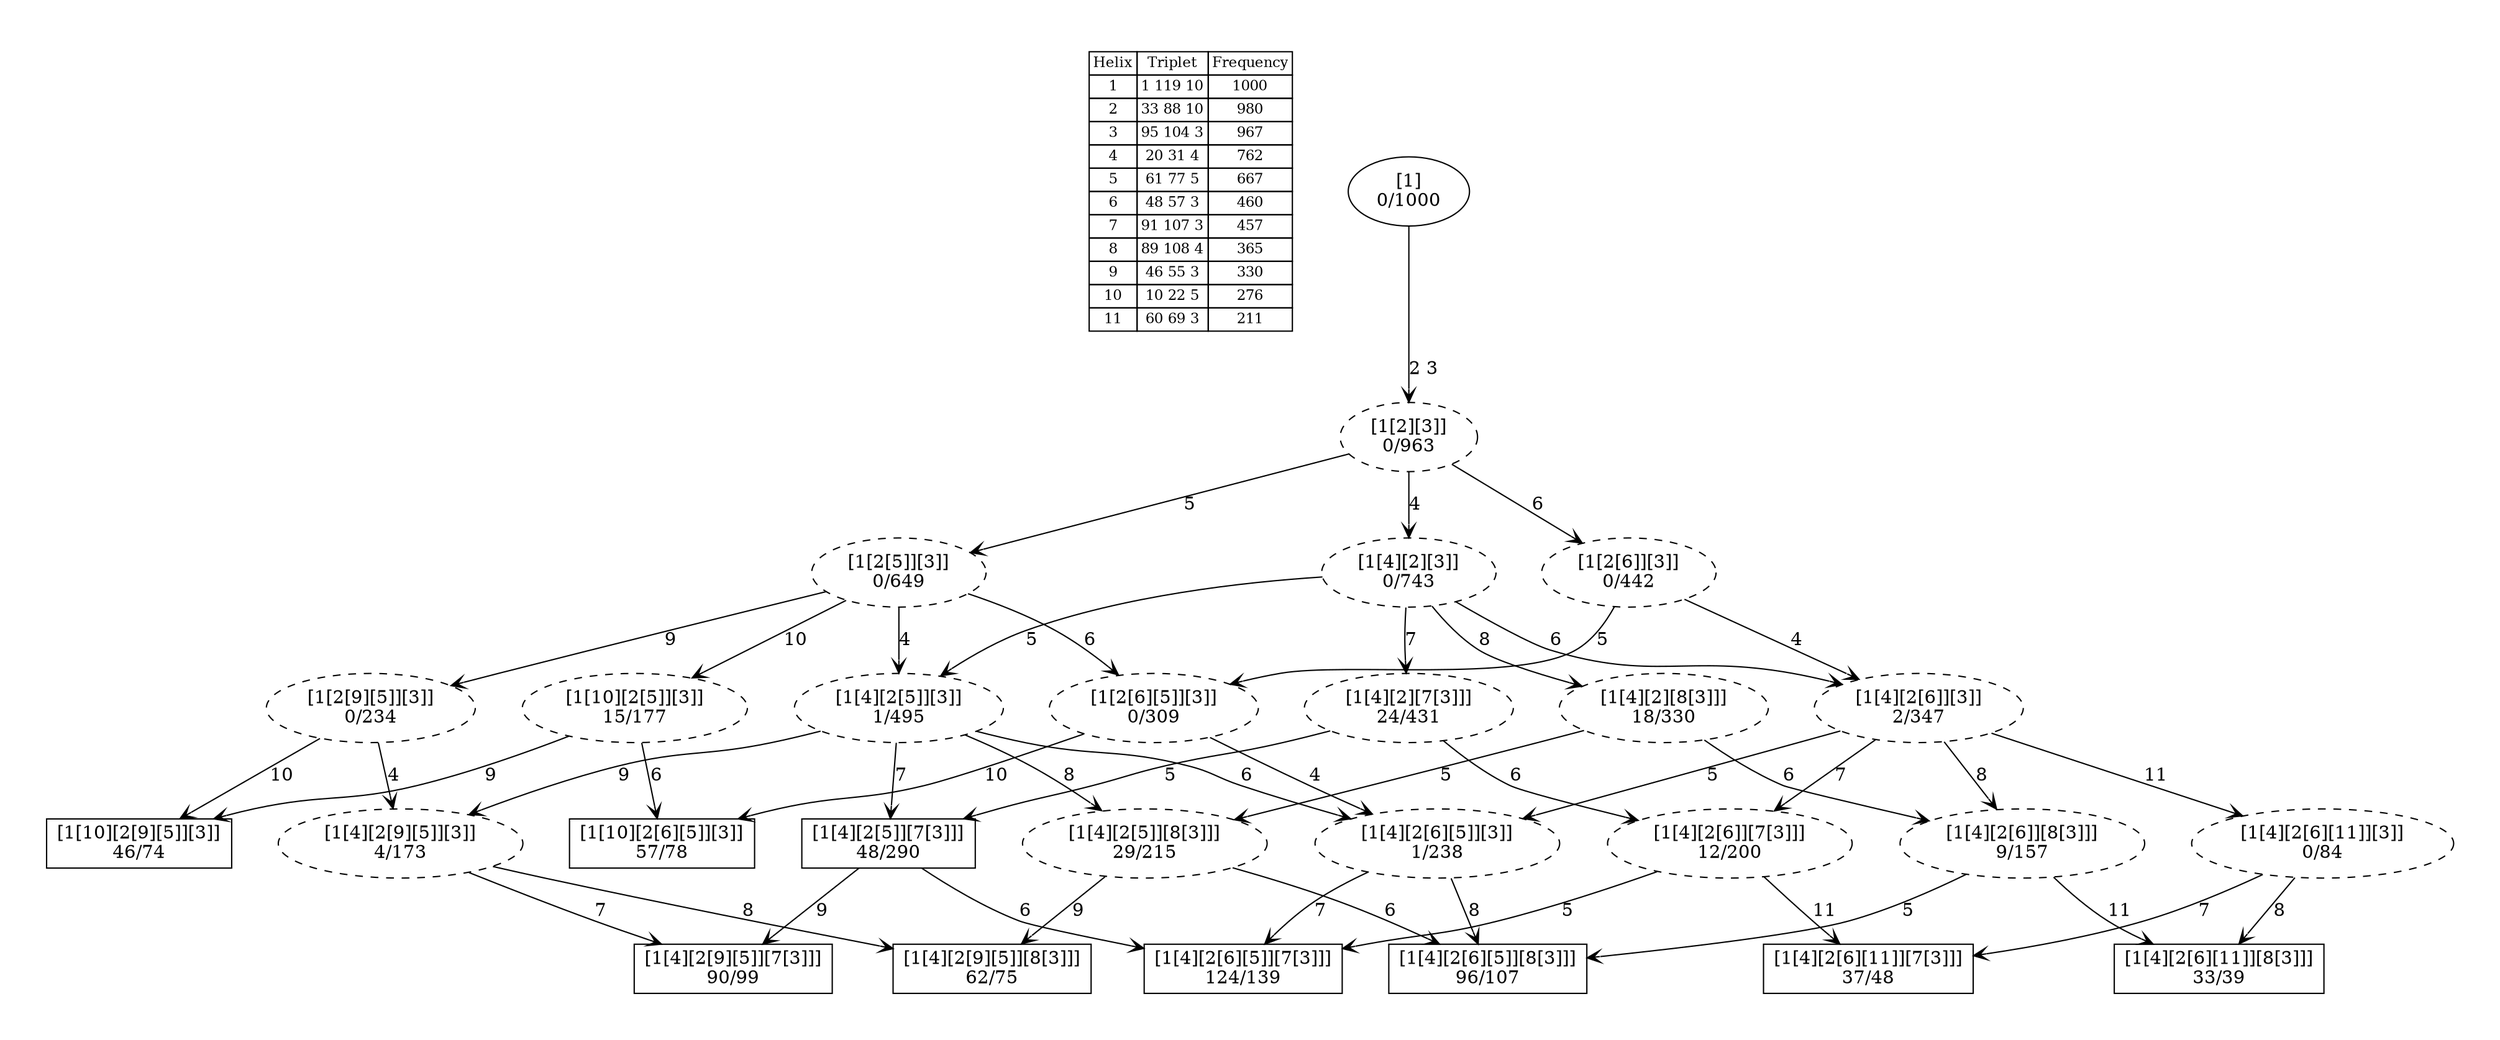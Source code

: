 digraph G {
	pad = 0.5;
	nodesep = 0.5;
"legend" [label = < <table border="0" cellborder="1" cellspacing="0"><tr><td>Helix</td><td>Triplet</td><td>Frequency</td></tr>
<tr><td>1</td><td>1 119 10</td><td>1000</td></tr>
<tr><td>2</td><td>33 88 10</td><td>980</td></tr>
<tr><td>3</td><td>95 104 3</td><td>967</td></tr>
<tr><td>4</td><td>20 31 4</td><td>762</td></tr>
<tr><td>5</td><td>61 77 5</td><td>667</td></tr>
<tr><td>6</td><td>48 57 3</td><td>460</td></tr>
<tr><td>7</td><td>91 107 3</td><td>457</td></tr>
<tr><td>8</td><td>89 108 4</td><td>365</td></tr>
<tr><td>9</td><td>46 55 3</td><td>330</td></tr>
<tr><td>10</td><td>10 22 5</td><td>276</td></tr>
<tr><td>11</td><td>60 69 3</td><td>211</td></tr>
</table>>, shape = plaintext, fontsize=11];
"1 2 3 4 5 6 7 " [shape = box];
"1 2 3 4 5 6 8 " [shape = box];
"1 2 3 4 5 7 9 " [shape = box];
"1 2 3 4 5 8 9 " [shape = box];
"1 2 3 5 6 10 " [shape = box];
"1 2 3 4 5 7 " [shape = box];
"1 2 3 5 9 10 " [shape = box];
"1 2 3 4 6 7 11 " [shape = box];
"1 2 3 4 6 8 11 " [shape = box];
"1 2 3 4 5 6 " [style = dashed];
"1 2 3 4 5 " [style = dashed];
"1 2 3 5 6 " [style = dashed];
"1 2 3 5 " [style = dashed];
"1 2 3 4 6 7 " [style = dashed];
"1 2 3 4 6 " [style = dashed];
"1 2 3 4 5 8 " [style = dashed];
"1 2 3 4 6 8 " [style = dashed];
"1 2 3 4 5 9 " [style = dashed];
"1 2 3 5 9 " [style = dashed];
"1 2 3 4 7 " [style = dashed];
"1 2 3 4 " [style = dashed];
"1 2 3 4 8 " [style = dashed];
"1 2 3 5 10 " [style = dashed];
"1 2 3 6 " [style = dashed];
"1 2 3 " [style = dashed];
"1 2 3 4 6 11 " [style = dashed];
"1 2 3 4 5 6 7 " [label = "[1[4][2[6][5]][7[3]]]\n124/139"];
"1 2 3 4 5 6 8 " [label = "[1[4][2[6][5]][8[3]]]\n96/107"];
"1 2 3 4 5 7 9 " [label = "[1[4][2[9][5]][7[3]]]\n90/99"];
"1 2 3 4 5 8 9 " [label = "[1[4][2[9][5]][8[3]]]\n62/75"];
"1 2 3 5 6 10 " [label = "[1[10][2[6][5]][3]]\n57/78"];
"1 2 3 4 5 7 " [label = "[1[4][2[5]][7[3]]]\n48/290"];
"1 2 3 5 9 10 " [label = "[1[10][2[9][5]][3]]\n46/74"];
"1 2 3 4 6 7 11 " [label = "[1[4][2[6][11]][7[3]]]\n37/48"];
"1 2 3 4 6 8 11 " [label = "[1[4][2[6][11]][8[3]]]\n33/39"];
"1 2 3 4 5 6 " [label = "[1[4][2[6][5]][3]]\n1/238"];
"1 2 3 4 5 " [label = "[1[4][2[5]][3]]\n1/495"];
"1 2 3 5 6 " [label = "[1[2[6][5]][3]]\n0/309"];
"1 2 3 5 " [label = "[1[2[5]][3]]\n0/649"];
"1 2 3 4 6 7 " [label = "[1[4][2[6]][7[3]]]\n12/200"];
"1 2 3 4 6 " [label = "[1[4][2[6]][3]]\n2/347"];
"1 2 3 4 5 8 " [label = "[1[4][2[5]][8[3]]]\n29/215"];
"1 2 3 4 6 8 " [label = "[1[4][2[6]][8[3]]]\n9/157"];
"1 2 3 4 5 9 " [label = "[1[4][2[9][5]][3]]\n4/173"];
"1 2 3 5 9 " [label = "[1[2[9][5]][3]]\n0/234"];
"1 2 3 4 7 " [label = "[1[4][2][7[3]]]\n24/431"];
"1 2 3 4 " [label = "[1[4][2][3]]\n0/743"];
"1 2 3 4 8 " [label = "[1[4][2][8[3]]]\n18/330"];
"1 2 3 5 10 " [label = "[1[10][2[5]][3]]\n15/177"];
"1 2 3 6 " [label = "[1[2[6]][3]]\n0/442"];
"1 2 3 " [label = "[1[2][3]]\n0/963"];
"1 2 3 4 6 11 " [label = "[1[4][2[6][11]][3]]\n0/84"];
"1 " [label = "[1]\n0/1000"];
"1 2 3 4 5 7 " -> "1 2 3 4 5 6 7 " [label = "6 ", arrowhead = vee];
"1 2 3 4 5 7 " -> "1 2 3 4 5 7 9 " [label = "9 ", arrowhead = vee];
"1 2 3 4 5 6 " -> "1 2 3 4 5 6 7 " [label = "7 ", arrowhead = vee];
"1 2 3 4 5 6 " -> "1 2 3 4 5 6 8 " [label = "8 ", arrowhead = vee];
"1 2 3 4 5 " -> "1 2 3 4 5 6 " [label = "6 ", arrowhead = vee];
"1 2 3 4 5 " -> "1 2 3 4 5 8 " [label = "8 ", arrowhead = vee];
"1 2 3 4 5 " -> "1 2 3 4 5 9 " [label = "9 ", arrowhead = vee];
"1 2 3 4 5 " -> "1 2 3 4 5 7 " [label = "7 ", arrowhead = vee];
"1 2 3 5 6 " -> "1 2 3 5 6 10 " [label = "10 ", arrowhead = vee];
"1 2 3 5 6 " -> "1 2 3 4 5 6 " [label = "4 ", arrowhead = vee];
"1 2 3 5 " -> "1 2 3 4 5 " [label = "4 ", arrowhead = vee];
"1 2 3 5 " -> "1 2 3 5 6 " [label = "6 ", arrowhead = vee];
"1 2 3 5 " -> "1 2 3 5 9 " [label = "9 ", arrowhead = vee];
"1 2 3 5 " -> "1 2 3 5 10 " [label = "10 ", arrowhead = vee];
"1 2 3 4 6 7 " -> "1 2 3 4 5 6 7 " [label = "5 ", arrowhead = vee];
"1 2 3 4 6 7 " -> "1 2 3 4 6 7 11 " [label = "11 ", arrowhead = vee];
"1 2 3 4 6 " -> "1 2 3 4 5 6 " [label = "5 ", arrowhead = vee];
"1 2 3 4 6 " -> "1 2 3 4 6 7 " [label = "7 ", arrowhead = vee];
"1 2 3 4 6 " -> "1 2 3 4 6 8 " [label = "8 ", arrowhead = vee];
"1 2 3 4 6 " -> "1 2 3 4 6 11 " [label = "11 ", arrowhead = vee];
"1 2 3 4 5 8 " -> "1 2 3 4 5 6 8 " [label = "6 ", arrowhead = vee];
"1 2 3 4 5 8 " -> "1 2 3 4 5 8 9 " [label = "9 ", arrowhead = vee];
"1 2 3 4 6 8 " -> "1 2 3 4 5 6 8 " [label = "5 ", arrowhead = vee];
"1 2 3 4 6 8 " -> "1 2 3 4 6 8 11 " [label = "11 ", arrowhead = vee];
"1 2 3 4 5 9 " -> "1 2 3 4 5 7 9 " [label = "7 ", arrowhead = vee];
"1 2 3 4 5 9 " -> "1 2 3 4 5 8 9 " [label = "8 ", arrowhead = vee];
"1 2 3 5 9 " -> "1 2 3 5 9 10 " [label = "10 ", arrowhead = vee];
"1 2 3 5 9 " -> "1 2 3 4 5 9 " [label = "4 ", arrowhead = vee];
"1 2 3 4 7 " -> "1 2 3 4 6 7 " [label = "6 ", arrowhead = vee];
"1 2 3 4 7 " -> "1 2 3 4 5 7 " [label = "5 ", arrowhead = vee];
"1 2 3 4 " -> "1 2 3 4 5 " [label = "5 ", arrowhead = vee];
"1 2 3 4 " -> "1 2 3 4 6 " [label = "6 ", arrowhead = vee];
"1 2 3 4 " -> "1 2 3 4 7 " [label = "7 ", arrowhead = vee];
"1 2 3 4 " -> "1 2 3 4 8 " [label = "8 ", arrowhead = vee];
"1 2 3 4 8 " -> "1 2 3 4 5 8 " [label = "5 ", arrowhead = vee];
"1 2 3 4 8 " -> "1 2 3 4 6 8 " [label = "6 ", arrowhead = vee];
"1 2 3 5 10 " -> "1 2 3 5 6 10 " [label = "6 ", arrowhead = vee];
"1 2 3 5 10 " -> "1 2 3 5 9 10 " [label = "9 ", arrowhead = vee];
"1 2 3 6 " -> "1 2 3 5 6 " [label = "5 ", arrowhead = vee];
"1 2 3 6 " -> "1 2 3 4 6 " [label = "4 ", arrowhead = vee];
"1 2 3 " -> "1 2 3 5 " [label = "5 ", arrowhead = vee];
"1 2 3 " -> "1 2 3 4 " [label = "4 ", arrowhead = vee];
"1 2 3 " -> "1 2 3 6 " [label = "6 ", arrowhead = vee];
"1 2 3 4 6 11 " -> "1 2 3 4 6 7 11 " [label = "7 ", arrowhead = vee];
"1 2 3 4 6 11 " -> "1 2 3 4 6 8 11 " [label = "8 ", arrowhead = vee];
"1 " -> "1 2 3 " [label = "2 3 ", arrowhead = vee];
}